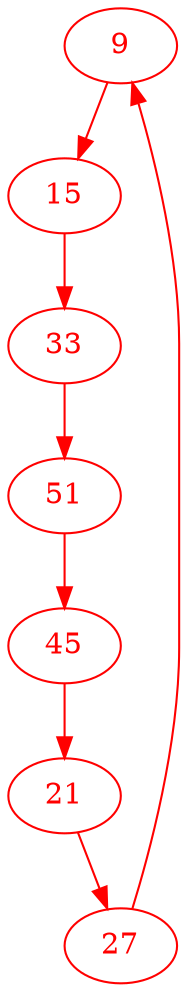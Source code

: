 digraph g{
node [color = red, fontcolor=red]; 9 15 21 27 33 45 51 ;
9 -> 15 [color=red] ;
15 -> 33 [color=red] ;
21 -> 27 [color=red] ;
27 -> 9 [color=red] ;
33 -> 51 [color=red] ;
45 -> 21 [color=red] ;
51 -> 45 [color=red] ;
}